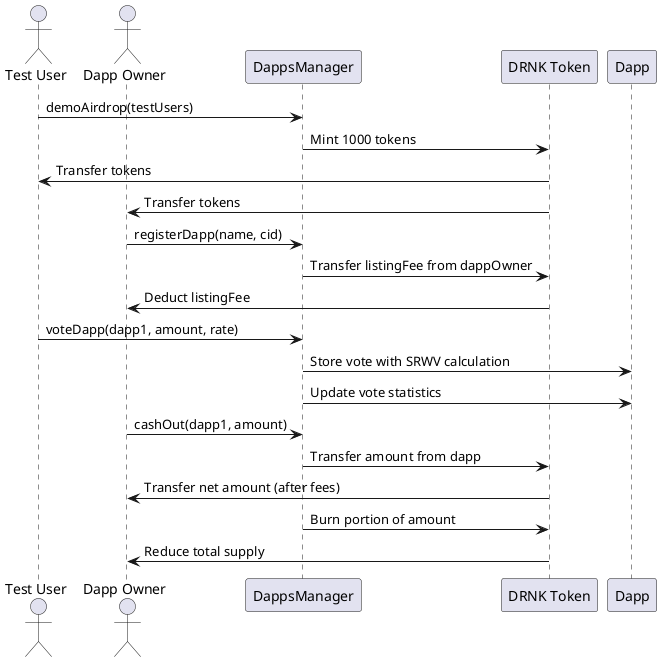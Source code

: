 @startuml
actor "Test User" as User
actor "Dapp Owner" as DappOwner
participant "DappsManager" as DappsMgr
participant "DRNK Token" as DRNK
participant "Dapp" as Dapp

User -> DappsMgr : demoAirdrop(testUsers)
DappsMgr -> DRNK : Mint 1000 tokens
DRNK -> User : Transfer tokens
DRNK -> DappOwner : Transfer tokens


DappOwner -> DappsMgr : registerDapp(name, cid)
DappsMgr -> DRNK : Transfer listingFee from dappOwner
DRNK -> DappOwner : Deduct listingFee

User -> DappsMgr : voteDapp(dapp1, amount, rate)
DappsMgr -> Dapp : Store vote with SRWV calculation
DappsMgr -> Dapp : Update vote statistics

DappOwner -> DappsMgr : cashOut(dapp1, amount)
DappsMgr -> DRNK : Transfer amount from dapp
DRNK -> DappOwner : Transfer net amount (after fees)
DappsMgr -> DRNK : Burn portion of amount
DRNK -> DappOwner : Reduce total supply

@enduml
